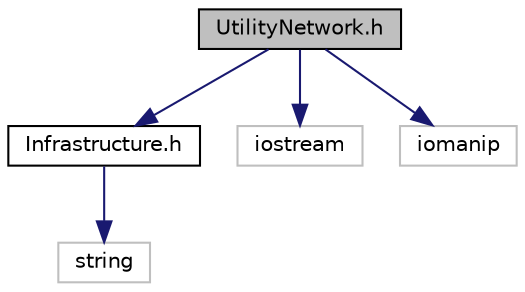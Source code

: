 digraph "UtilityNetwork.h"
{
 // LATEX_PDF_SIZE
  edge [fontname="Helvetica",fontsize="10",labelfontname="Helvetica",labelfontsize="10"];
  node [fontname="Helvetica",fontsize="10",shape=record];
  Node1 [label="UtilityNetwork.h",height=0.2,width=0.4,color="black", fillcolor="grey75", style="filled", fontcolor="black",tooltip="Defines the UtilityNetwork infrastructure class."];
  Node1 -> Node2 [color="midnightblue",fontsize="10",style="solid",fontname="Helvetica"];
  Node2 [label="Infrastructure.h",height=0.2,width=0.4,color="black", fillcolor="white", style="filled",URL="$Infrastructure_8h.html",tooltip=" "];
  Node2 -> Node3 [color="midnightblue",fontsize="10",style="solid",fontname="Helvetica"];
  Node3 [label="string",height=0.2,width=0.4,color="grey75", fillcolor="white", style="filled",tooltip=" "];
  Node1 -> Node4 [color="midnightblue",fontsize="10",style="solid",fontname="Helvetica"];
  Node4 [label="iostream",height=0.2,width=0.4,color="grey75", fillcolor="white", style="filled",tooltip=" "];
  Node1 -> Node5 [color="midnightblue",fontsize="10",style="solid",fontname="Helvetica"];
  Node5 [label="iomanip",height=0.2,width=0.4,color="grey75", fillcolor="white", style="filled",tooltip=" "];
}
